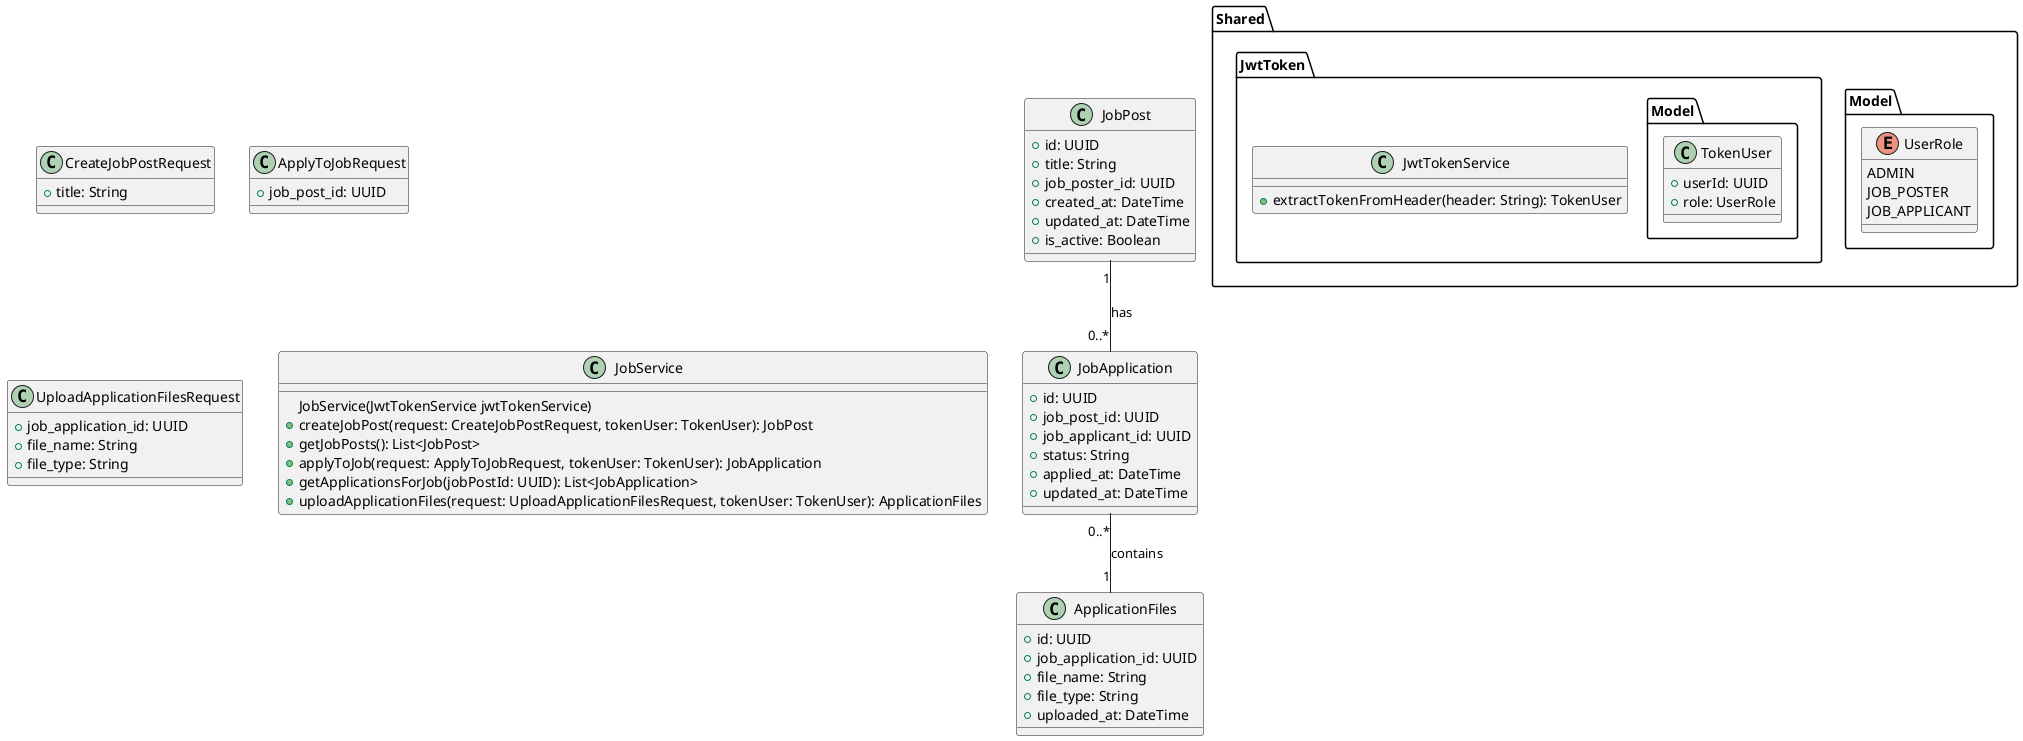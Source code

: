 @startuml

class JobPost {
  +id: UUID
  +title: String
  +job_poster_id: UUID
  +created_at: DateTime
  +updated_at: DateTime
  +is_active: Boolean
}

class JobApplication {
  +id: UUID
  +job_post_id: UUID
  +job_applicant_id: UUID
  +status: String
  +applied_at: DateTime
  +updated_at: DateTime
}

class ApplicationFiles {
  +id: UUID
  +job_application_id: UUID
  +file_name: String
  +file_type: String
  +uploaded_at: DateTime
}

JobPost "1" -- "0..*" JobApplication : has
JobApplication "0..*" -- "1" ApplicationFiles : contains

package "Shared" {
  package "Model" {
    enum UserRole {
      ADMIN
      JOB_POSTER
      JOB_APPLICANT
    }
  }
  package "JwtToken" {
    package "Model" {
      class TokenUser {
        +userId: UUID
        +role: UserRole
      }
    }
    class JwtTokenService {
      +extractTokenFromHeader(header: String): TokenUser
    }
  }
}

class CreateJobPostRequest {
  +title: String
}

class ApplyToJobRequest {
  +job_post_id: UUID
}

class UploadApplicationFilesRequest {
  +job_application_id: UUID
  +file_name: String
  +file_type: String
}

class JobService {
  JobService(JwtTokenService jwtTokenService)
  +createJobPost(request: CreateJobPostRequest, tokenUser: TokenUser): JobPost
  +getJobPosts(): List<JobPost>
  +applyToJob(request: ApplyToJobRequest, tokenUser: TokenUser): JobApplication
  +getApplicationsForJob(jobPostId: UUID): List<JobApplication>
  +uploadApplicationFiles(request: UploadApplicationFilesRequest, tokenUser: TokenUser): ApplicationFiles
}